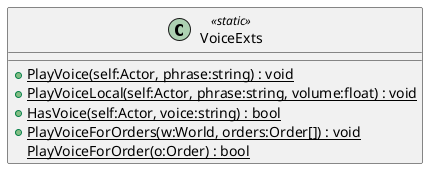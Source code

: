 @startuml
class VoiceExts <<static>> {
    + {static} PlayVoice(self:Actor, phrase:string) : void
    + {static} PlayVoiceLocal(self:Actor, phrase:string, volume:float) : void
    + {static} HasVoice(self:Actor, voice:string) : bool
    + {static} PlayVoiceForOrders(w:World, orders:Order[]) : void
    {static} PlayVoiceForOrder(o:Order) : bool
}
@enduml
